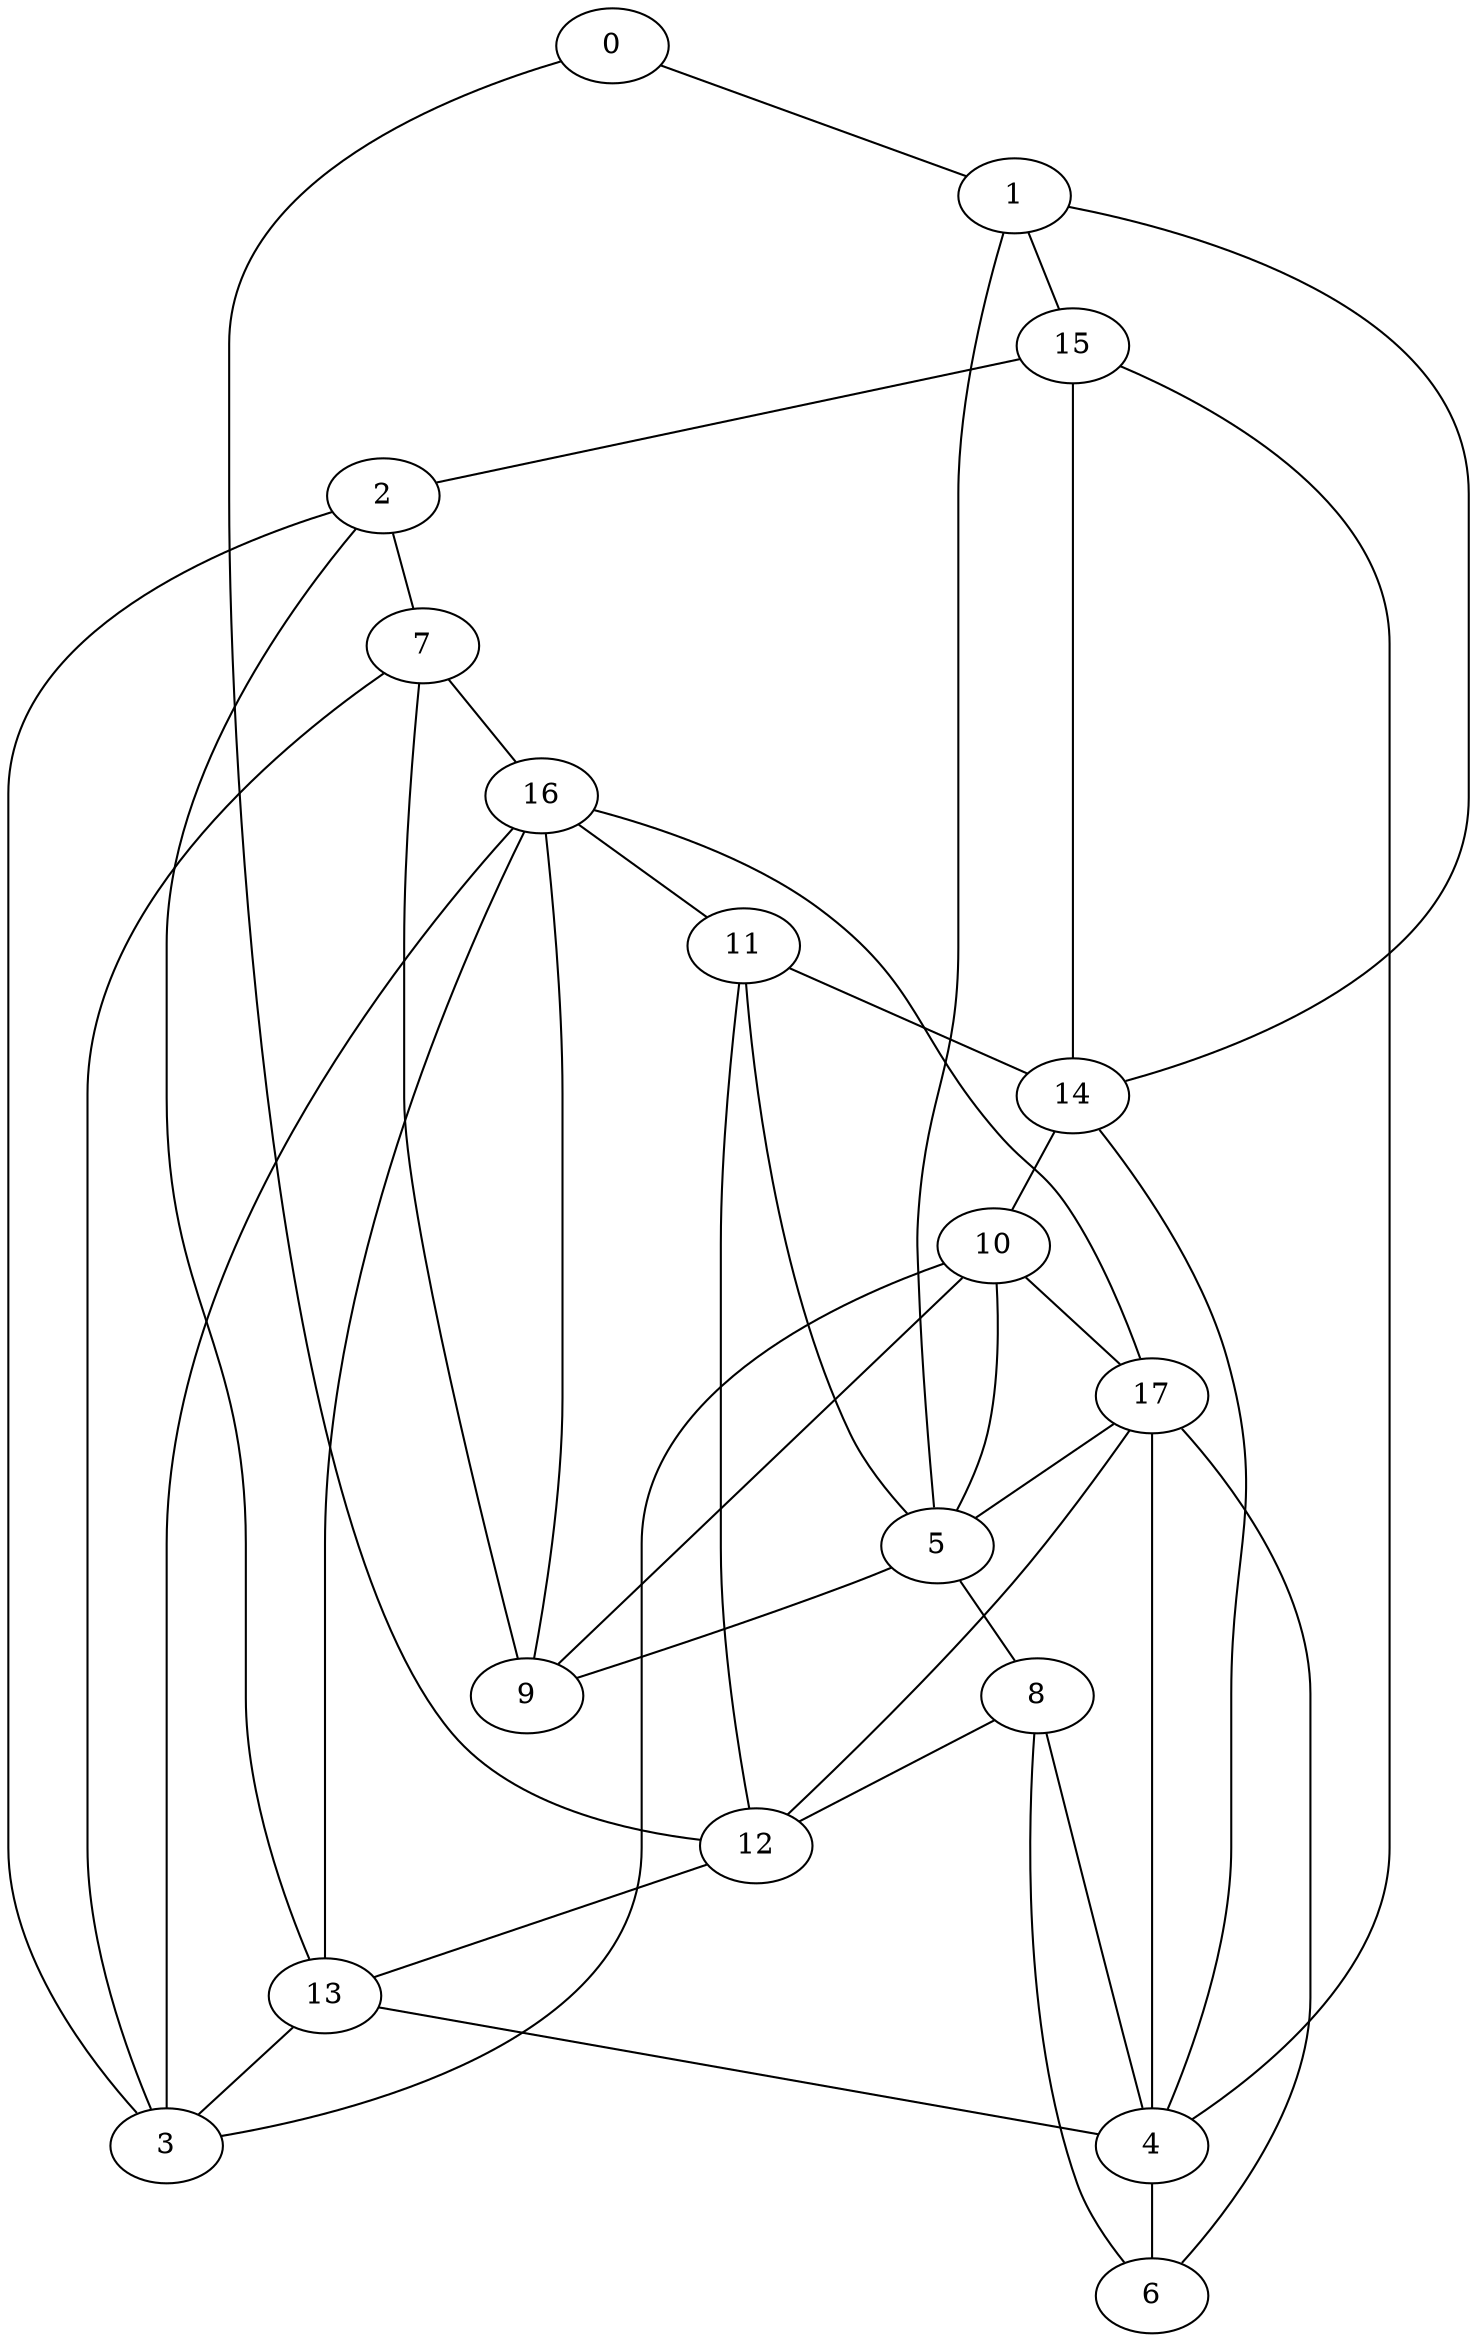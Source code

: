 graph g {
	0 -- 1
	1 -- 15
	15 -- 2
	2 -- 7
	7 -- 16
	16 -- 11
	11 -- 14
	14 -- 4
	4 -- 6
	6 -- 8
	8 -- 12
	12 -- 13
	13 -- 3
	3 -- 10
	10 -- 17
	17 -- 5
	5 -- 9
	11 -- 12
	12 -- 0
	1 -- 5
	5 -- 8
	6 -- 17
	17 -- 4
	4 -- 15
	15 -- 14
	14 -- 10
	10 -- 9
	9 -- 7
	7 -- 3
	3 -- 16
	16 -- 13
	13 -- 2
	3 -- 2
	13 -- 4
	4 -- 8
	12 -- 17
	17 -- 16
	16 -- 9
	10 -- 5
	5 -- 11
	14 -- 1
}
